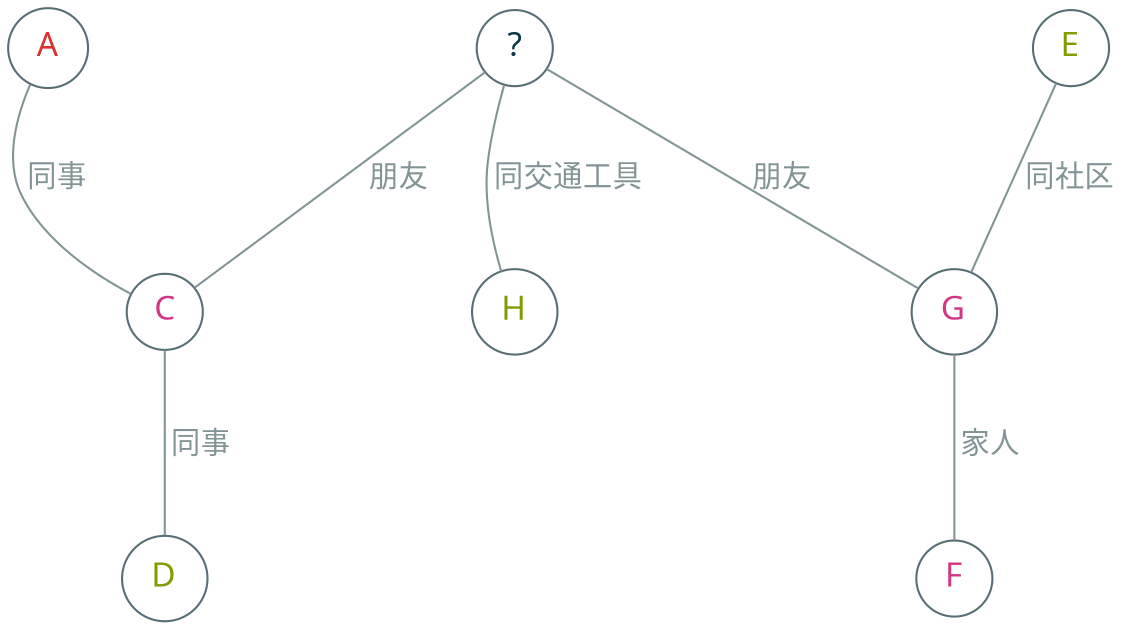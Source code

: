 digraph g {
    align=right
    graph [nodesep=1 ranksep=1]
    bgcolor="transparent"

    node [shape=circle color="#586e75" fontcolor="#859900" fontsize=16 fontname="LXGW"]
    edge [dir=none color="#839496" fontcolor="#839496" fontsize=14 fontname="LXGW"]

    "?" -> C [label=" 朋友 "]
    C -> D [label=" 同事 "]
    A -> C [label=" 同事 "]
    "?" -> G [label=" 朋友 "]
    E -> G [label=" 同社区 "]
    G -> F [label=" 家人 "]
    "?" -> H [label=" 同交通工具 "]

    A [fontcolor="#dc322f"]
    C, G, F [fontcolor="#d33682"]
    "?" [fontcolor="#073642"]
}